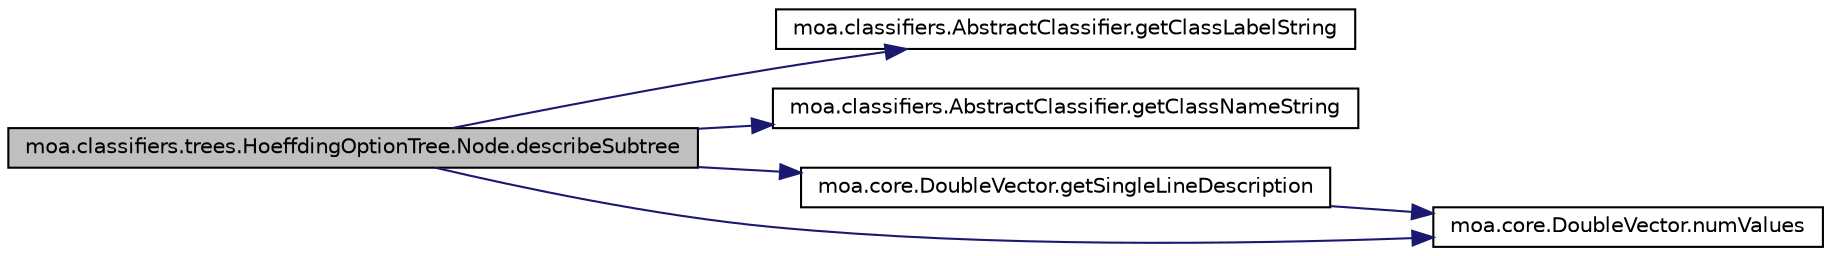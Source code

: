 digraph G
{
  edge [fontname="Helvetica",fontsize="10",labelfontname="Helvetica",labelfontsize="10"];
  node [fontname="Helvetica",fontsize="10",shape=record];
  rankdir=LR;
  Node1 [label="moa.classifiers.trees.HoeffdingOptionTree.Node.describeSubtree",height=0.2,width=0.4,color="black", fillcolor="grey75", style="filled" fontcolor="black"];
  Node1 -> Node2 [color="midnightblue",fontsize="10",style="solid",fontname="Helvetica"];
  Node2 [label="moa.classifiers.AbstractClassifier.getClassLabelString",height=0.2,width=0.4,color="black", fillcolor="white", style="filled",URL="$classmoa_1_1classifiers_1_1AbstractClassifier.html#a469063073ae4bd012619753dba073070",tooltip="Gets the name of a label of the class from the header."];
  Node1 -> Node3 [color="midnightblue",fontsize="10",style="solid",fontname="Helvetica"];
  Node3 [label="moa.classifiers.AbstractClassifier.getClassNameString",height=0.2,width=0.4,color="black", fillcolor="white", style="filled",URL="$classmoa_1_1classifiers_1_1AbstractClassifier.html#a72753c7231990d4b6e38a686c7d4a967",tooltip="Gets the name of the attribute of the class from the header."];
  Node1 -> Node4 [color="midnightblue",fontsize="10",style="solid",fontname="Helvetica"];
  Node4 [label="moa.core.DoubleVector.getSingleLineDescription",height=0.2,width=0.4,color="black", fillcolor="white", style="filled",URL="$classmoa_1_1core_1_1DoubleVector.html#a2214f643cc3637bd8308c7dba4acc74d"];
  Node4 -> Node5 [color="midnightblue",fontsize="10",style="solid",fontname="Helvetica"];
  Node5 [label="moa.core.DoubleVector.numValues",height=0.2,width=0.4,color="black", fillcolor="white", style="filled",URL="$classmoa_1_1core_1_1DoubleVector.html#a04cac8fb52824b100578ad4bfef2136a"];
  Node1 -> Node5 [color="midnightblue",fontsize="10",style="solid",fontname="Helvetica"];
}

